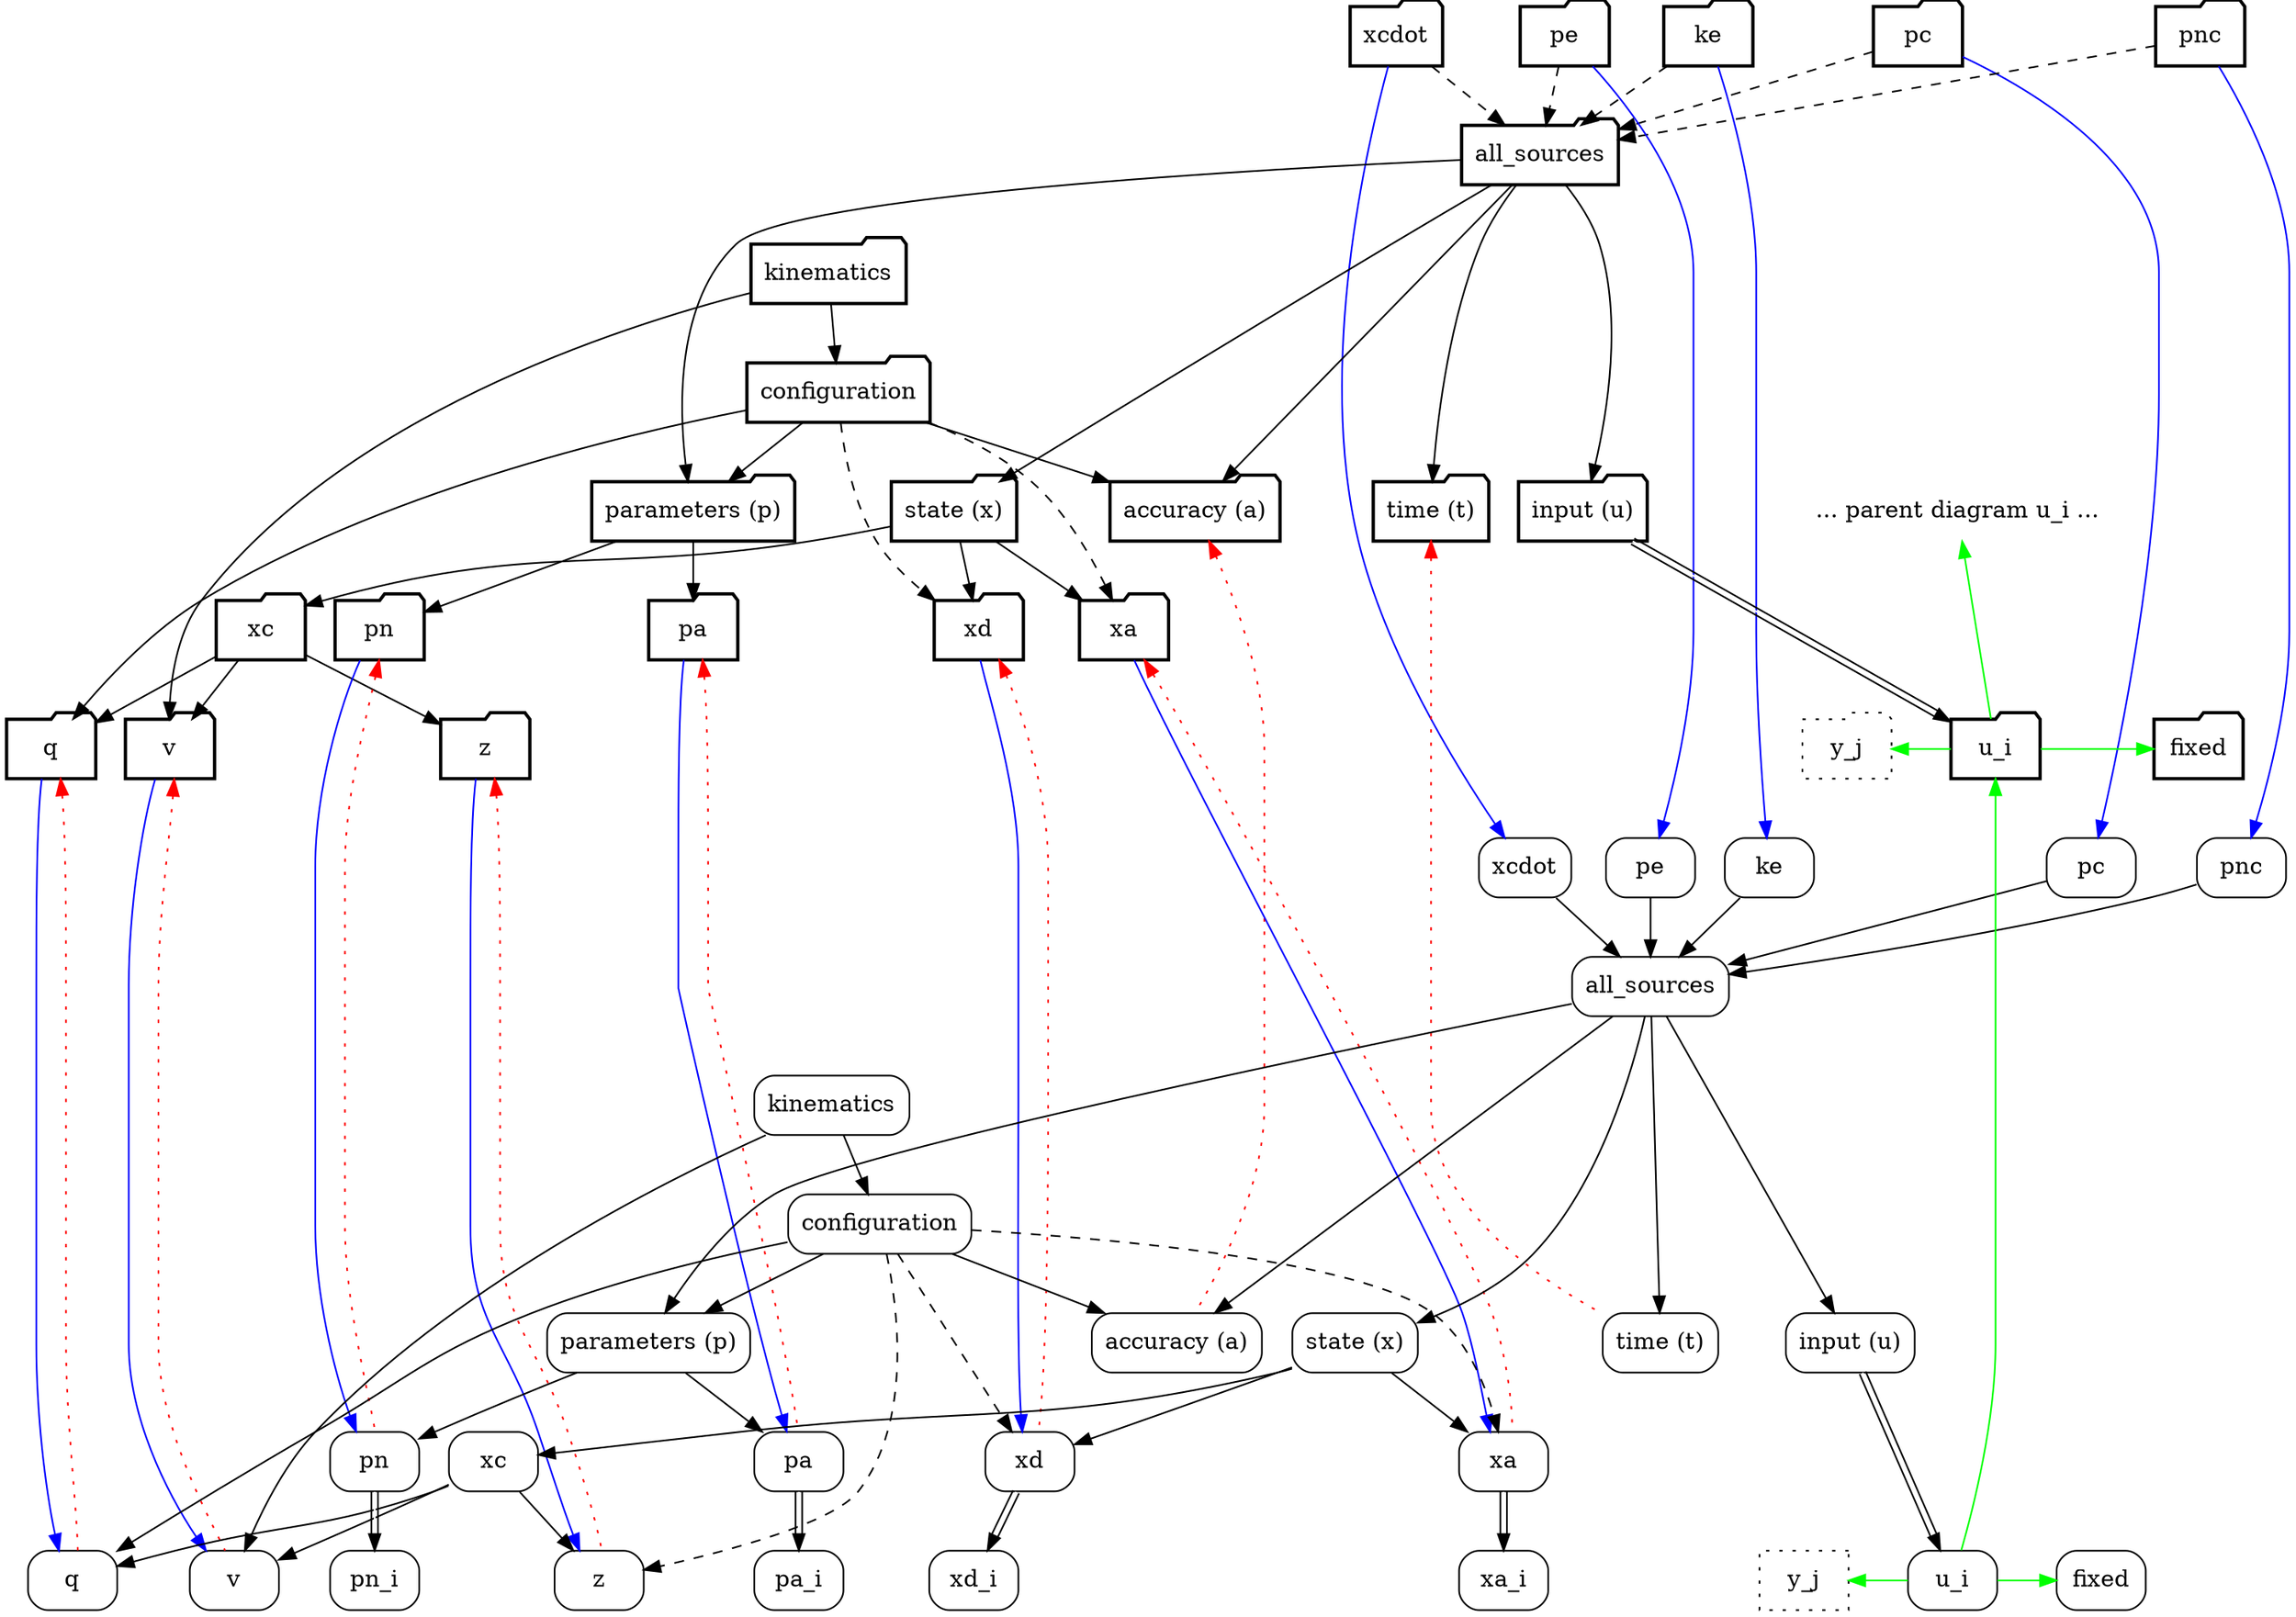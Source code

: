 digraph {
rankdir=TB;

// Declare all of our nodes and their visual shape.  Each statement here is the
// same rank (i.e., one row on the visual layout).
node[shape="folder",style="bold"];
{ rank=same; diag_xcdot; diag_ke; diag_pc; diag_pnc; diag_pe; }
diag_all_sources;
diag_kinematics;
diag_configuration;
{ rank=same; diag_x; diag_p; diag_a; diag_t; diag_u; super_diag_u_i; }
{ rank=same; diag_xc; diag_xd; diag_xa; diag_pn; diag_pa; }
{ rank=same; diag_q; diag_v; diag_z; diag_y; diag_u_i; diag_u_fixed; }
node[shape="rect",style="rounded"];
{ rank=same; leaf_xcdot; leaf_ke; leaf_pc; leaf_pnc; leaf_pe; }
leaf_all_sources;
leaf_kinematics;
leaf_configuration;
{ rank=same; leaf_x; leaf_p; leaf_a; leaf_t; leaf_u; }
{ rank=same; leaf_xc; leaf_xd; leaf_xa; leaf_pn; leaf_pa; }
{ rank=same; leaf_q; leaf_v; leaf_z; leaf_xd_i_all; leaf_xa_i_all;
    leaf_pn_i_all; leaf_pa_i_all; leaf_y; leaf_u_i; leaf_u_fixed; }

// Tweak the top-to-bottom order, beyond what's implied by the underlying
// graph rankings.
// - Stack diag atop leaf, don't intermingle their rows.
{ rank=same; leaf_xcdot; leaf_xcdot_invis[style=invis,label=""]; }
diag_u_i -> leaf_xcdot_invis[style=invis];
// - Stack ..._all_sources atop ..._kinematics, not as a sibling.
{ rank=same; diag_kinematics; dkinvis[style=invis,label=""]; }
{ rank=same; leaf_kinematics; lkinvis[style=invis,label=""]; }
diag_all_sources -> dkinvis[style=invis];
leaf_all_sources -> lkinvis[style=invis];

// Tweak the left-to-right order, beyond the default edge-routing heuristics.
leaf_all_sources[ordering="in"]; diag_all_sources[ordering="in"];
leaf_x[ordering="out"]; diag_x[ordering="out"];
leaf_p[ordering="out"]; diag_p[ordering="out"];
leaf_xc[ordering="out"]; diag_xc[ordering="out"];
leaf_z -> leaf_xd_i_all[style=invis];

// This list exactly mirrors the "Predefined dependency tickets" table.
// We omit some nodes for conciseness.
// (omitted) leaf_nothing
leaf_t[label="time (t)"];
leaf_a[label="accuracy (a)"];
leaf_q[label="q"];
leaf_v[label="v"];
leaf_z[label="z"];
leaf_xc[label="xc"];
leaf_xd[label="xd"]; leaf_xd_i_all[label="xd_i"];
leaf_xa[label="xa"]; leaf_xa_i_all[label="xa_i"];
leaf_x[label="state (x)"];
leaf_pn[label="pn"]; leaf_pn_i_all[label="pn_i"];
leaf_pa[label="pa"]; leaf_pa_i_all[label="pa_i"];
leaf_p[label="parameters (p)"];
leaf_u[label="input (u)"];
leaf_all_sources[label="all_sources"];
leaf_configuration[label="configuration"];
leaf_kinematics[label="kinematics"];
leaf_xcdot[label="xcdot"];
leaf_pe[label="pe"];
leaf_ke[label="ke"];
leaf_pc[label="pc"];
leaf_pnc[label="pnc"];
// (omitted) leaf_pn_i
// (omitted) leaf_pa_i
// (omitted) leaf_xd_i
// (omitted) leaf_xa_i
leaf_u_i[label="u_i"];
leaf_y[label="y_j",style=dotted];
leaf_u_fixed[label="fixed"];
// (omitted) leaf_c_i
leaf_xc -> { leaf_q leaf_v leaf_z };
leaf_xd -> leaf_xd_i_all[color="black:white:black"];
leaf_xa -> leaf_xa_i_all[color="black:white:black"];
leaf_x -> { leaf_xc leaf_xd leaf_xa };
leaf_pn-> leaf_pn_i_all[color="black:white:black"];
leaf_pa -> leaf_pa_i_all[color="black:white:black"];
leaf_p -> { leaf_pn leaf_pa };
leaf_u -> leaf_u_i[color="black:white:black"];
leaf_all_sources -> { leaf_x, leaf_p, leaf_a, leaf_t, leaf_u };
leaf_configuration -> { leaf_q, leaf_p, leaf_a };
  leaf_configuration -> leaf_z[style="dashed"];  // Footnote 3.
  leaf_configuration -> leaf_xd[style="dashed"];  // Footnote 3.
  leaf_configuration -> leaf_xa[style="dashed"];  // Footnote 3.
leaf_kinematics -> { leaf_configuration, leaf_v };
leaf_xcdot-> leaf_all_sources;
leaf_pe -> leaf_all_sources;
leaf_ke -> leaf_all_sources;
leaf_pc -> leaf_all_sources;
leaf_pnc -> leaf_all_sources;
leaf_y -> leaf_u_i[color="green",dir=back,minlen=2];  // Footnote 4.
leaf_u_i -> leaf_u_fixed[color="green",minlen=2];     // Footnote 4.
leaf_u_i -> diag_u_i[color="green",minlen=2];         // Footnote 4.

// This list repeats the above stanza but with "leaf_" renamed to "diag_",
// and with the "footnote 2" edges removed.
// (omitted) leaf_nothing
diag_t[label="time (t)"];
diag_a[label="accuracy (a)"];
diag_q[label="q"];
diag_v[label="v"];
diag_z[label="z"];
diag_xc[label="xc"];
diag_xd[label="xd"];
diag_xa[label="xa"];
diag_x[label="state (x)"];
diag_pn[label="pn"];
diag_pa[label="pa"];
diag_p[label="parameters (p)"];
diag_u[label="input (u)"];
diag_all_sources[label="all_sources"];
diag_configuration[label="configuration"];
diag_kinematics[label="kinematics"];
diag_xcdot[label="xcdot"];
diag_pe[label="pe"];
diag_ke[label="ke"];
diag_pc[label="pc"];
diag_pnc[label="pnc"];
diag_u_i[label="u_i"];
diag_y[label="y_j",style=dotted];
diag_u_fixed[label="fixed"];
// (omitted) diag_c_i
diag_xc -> { diag_q diag_v diag_z };
diag_x -> { diag_xc diag_xd diag_xa };
diag_p -> { diag_pn diag_pa };
diag_u -> diag_u_i[color="black:white:black"];
diag_all_sources -> { diag_x, diag_p, diag_a, diag_t, diag_u };
diag_configuration -> { diag_q, diag_p, diag_a };
  diag_configuration -> diag_xd[style="dashed"];  // Footnote 3.
  diag_configuration -> diag_xa[style="dashed"];  // Footnote 3.
diag_kinematics -> { diag_configuration, diag_v };
diag_xcdot -> diag_all_sources[style="dashed"];   // Footnote 5.
diag_pe -> diag_all_sources[style="dashed"];      // Footnote 5.
diag_ke -> diag_all_sources[style="dashed"];      // Footnote 5.
diag_pc -> diag_all_sources[style="dashed"];      // Footnote 5.
diag_pnc -> diag_all_sources[style="dashed"];     // Footnote 5.
diag_y -> diag_u_i[color="green",dir=back,minlen=2];  // Footnote 4.
diag_u_i -> diag_u_fixed[color="green",minlen=2];     // Footnote 4.
diag_u_i -> super_diag_u_i[color="green",minlen=2];         // Footnote 4.
super_diag_u_i[shape=plaintext,label="... parent diagram u_i ..."];

// This list exactly mirrors the "Diagram-specific implementation" table, for
// the "Subscribes to" column.
diag_q -> leaf_q[color="blue"];
diag_v -> leaf_v[color="blue"];
diag_z -> leaf_z[color="blue"];
diag_xd -> leaf_xd[color="blue"];
diag_xa -> leaf_xa[color="blue"];
diag_pn -> leaf_pn[color="blue"];
diag_pa -> leaf_pa[color="blue"];
diag_xcdot -> leaf_xcdot[color="blue"];
diag_pe -> leaf_pe[color="blue"];
diag_ke -> leaf_ke[color="blue"];
diag_pc -> leaf_pc[color="blue"];
diag_pnc -> leaf_pnc[color="blue"];

// This list exactly mirrors the "Diagram-specific implementation" table, for
// the "Notifications send" column.
diag_t -> leaf_t[dir="back",color="red",style="dotted"];
diag_a -> leaf_a[dir="back",color="red",style="dotted"];
diag_q -> leaf_q[dir="back",color="red",style="dotted"];
diag_v -> leaf_v[dir="back",color="red",style="dotted"];
diag_z -> leaf_z[dir="back",color="red",style="dotted"];
diag_xd -> leaf_xd[dir="back",color="red",style="dotted"];
diag_xa -> leaf_xa[dir="back",color="red",style="dotted"];
diag_pn -> leaf_pn[dir="back",color="red",style="dotted"];
diag_pa -> leaf_pa[dir="back",color="red",style="dotted"];

}  // diagraph
